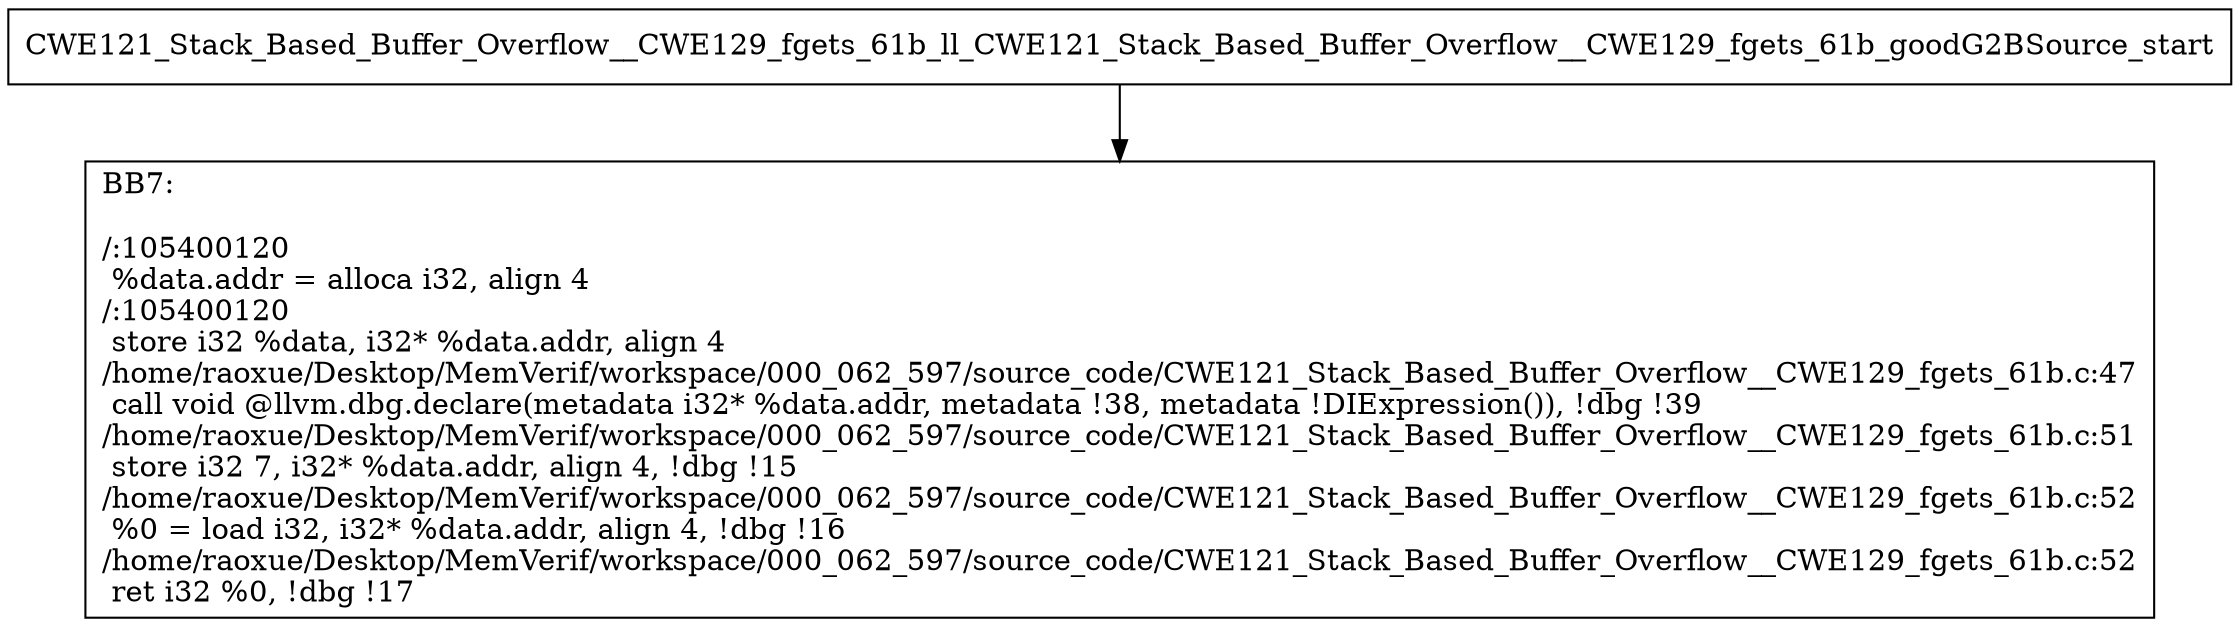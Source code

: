 digraph "CFG for'CWE121_Stack_Based_Buffer_Overflow__CWE129_fgets_61b_ll_CWE121_Stack_Based_Buffer_Overflow__CWE129_fgets_61b_goodG2BSource' function" {
	BBCWE121_Stack_Based_Buffer_Overflow__CWE129_fgets_61b_ll_CWE121_Stack_Based_Buffer_Overflow__CWE129_fgets_61b_goodG2BSource_start[shape=record,label="{CWE121_Stack_Based_Buffer_Overflow__CWE129_fgets_61b_ll_CWE121_Stack_Based_Buffer_Overflow__CWE129_fgets_61b_goodG2BSource_start}"];
	BBCWE121_Stack_Based_Buffer_Overflow__CWE129_fgets_61b_ll_CWE121_Stack_Based_Buffer_Overflow__CWE129_fgets_61b_goodG2BSource_start-> CWE121_Stack_Based_Buffer_Overflow__CWE129_fgets_61b_ll_CWE121_Stack_Based_Buffer_Overflow__CWE129_fgets_61b_goodG2BSourceBB7;
	CWE121_Stack_Based_Buffer_Overflow__CWE129_fgets_61b_ll_CWE121_Stack_Based_Buffer_Overflow__CWE129_fgets_61b_goodG2BSourceBB7 [shape=record, label="{BB7:\l\l/:105400120\l
  %data.addr = alloca i32, align 4\l
/:105400120\l
  store i32 %data, i32* %data.addr, align 4\l
/home/raoxue/Desktop/MemVerif/workspace/000_062_597/source_code/CWE121_Stack_Based_Buffer_Overflow__CWE129_fgets_61b.c:47\l
  call void @llvm.dbg.declare(metadata i32* %data.addr, metadata !38, metadata !DIExpression()), !dbg !39\l
/home/raoxue/Desktop/MemVerif/workspace/000_062_597/source_code/CWE121_Stack_Based_Buffer_Overflow__CWE129_fgets_61b.c:51\l
  store i32 7, i32* %data.addr, align 4, !dbg !15\l
/home/raoxue/Desktop/MemVerif/workspace/000_062_597/source_code/CWE121_Stack_Based_Buffer_Overflow__CWE129_fgets_61b.c:52\l
  %0 = load i32, i32* %data.addr, align 4, !dbg !16\l
/home/raoxue/Desktop/MemVerif/workspace/000_062_597/source_code/CWE121_Stack_Based_Buffer_Overflow__CWE129_fgets_61b.c:52\l
  ret i32 %0, !dbg !17\l
}"];
}
